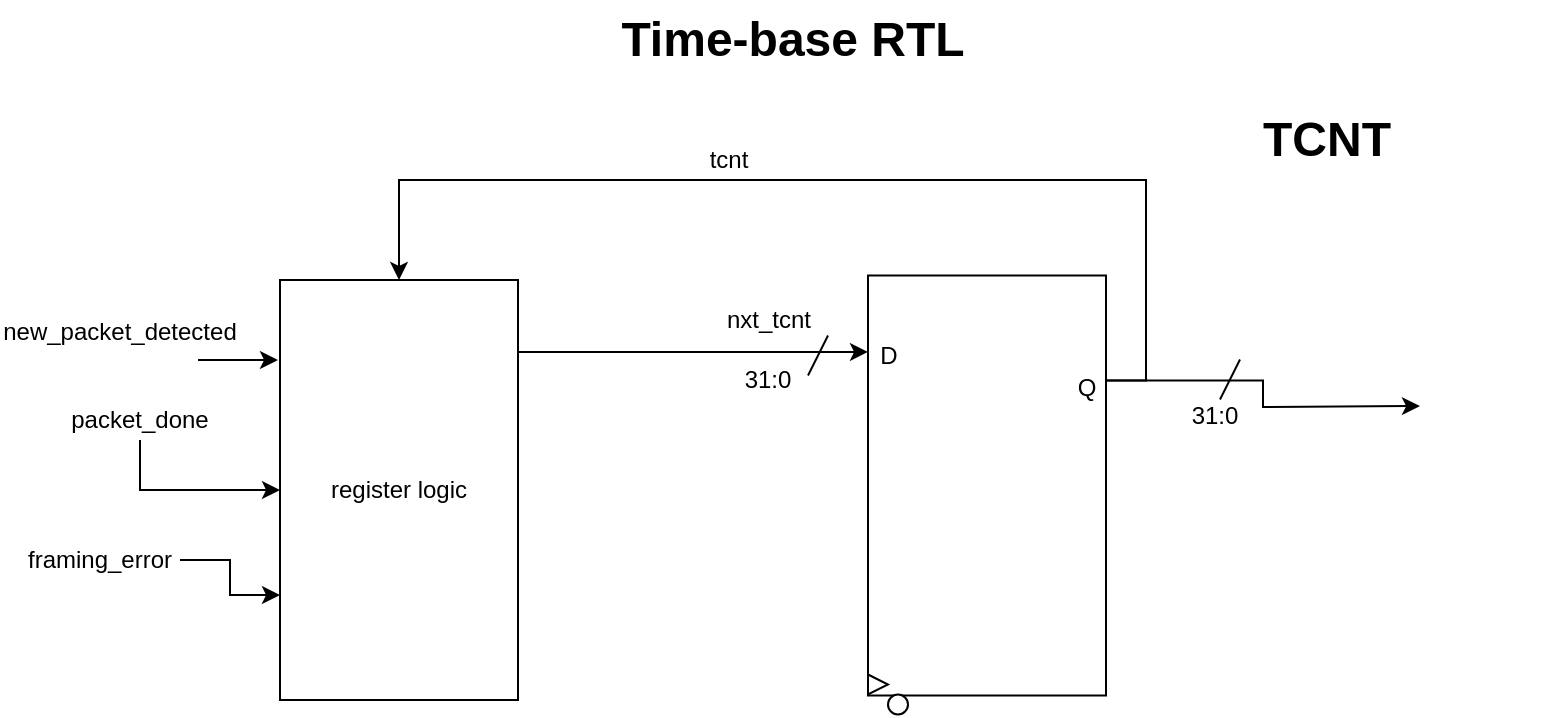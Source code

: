<mxfile version="20.5.3" type="github">
  <diagram id="DoXXhwDdPZzILl0RqrKV" name="Page-1">
    <mxGraphModel dx="1422" dy="819" grid="1" gridSize="10" guides="1" tooltips="1" connect="1" arrows="1" fold="1" page="1" pageScale="1" pageWidth="850" pageHeight="1100" math="0" shadow="0">
      <root>
        <mxCell id="0" />
        <mxCell id="1" parent="0" />
        <mxCell id="z7P5VKA3RB3ijGh97ngR-2" value="Time-base RTL" style="text;strokeColor=none;fillColor=none;html=1;fontSize=24;fontStyle=1;verticalAlign=middle;align=center;" vertex="1" parent="1">
          <mxGeometry x="339" y="20" width="173" height="40" as="geometry" />
        </mxCell>
        <mxCell id="z7P5VKA3RB3ijGh97ngR-3" value="" style="endArrow=classic;html=1;" edge="1" parent="1">
          <mxGeometry width="50" height="50" relative="1" as="geometry">
            <mxPoint x="129" y="200" as="sourcePoint" />
            <mxPoint x="169" y="200" as="targetPoint" />
          </mxGeometry>
        </mxCell>
        <mxCell id="z7P5VKA3RB3ijGh97ngR-4" value="new_packet_detected" style="text;html=1;strokeColor=none;fillColor=none;align=center;verticalAlign=middle;whiteSpace=wrap;rounded=0;" vertex="1" parent="1">
          <mxGeometry x="30" y="176" width="120" height="20" as="geometry" />
        </mxCell>
        <mxCell id="z7P5VKA3RB3ijGh97ngR-5" value="register logic" style="rounded=0;whiteSpace=wrap;html=1;" vertex="1" parent="1">
          <mxGeometry x="170" y="160" width="119" height="210" as="geometry" />
        </mxCell>
        <mxCell id="z7P5VKA3RB3ijGh97ngR-6" value="" style="endArrow=classic;html=1;exitX=0.75;exitY=1;exitDx=0;exitDy=0;entryX=0;entryY=0.182;entryDx=0;entryDy=0;entryPerimeter=0;" edge="1" parent="1" target="z7P5VKA3RB3ijGh97ngR-14">
          <mxGeometry width="50" height="50" relative="1" as="geometry">
            <mxPoint x="289" y="196" as="sourcePoint" />
            <mxPoint x="339" y="196" as="targetPoint" />
          </mxGeometry>
        </mxCell>
        <mxCell id="z7P5VKA3RB3ijGh97ngR-7" value="" style="endArrow=none;html=1;" edge="1" parent="1">
          <mxGeometry width="50" height="50" relative="1" as="geometry">
            <mxPoint x="434" y="207.75" as="sourcePoint" />
            <mxPoint x="444" y="187.75" as="targetPoint" />
          </mxGeometry>
        </mxCell>
        <mxCell id="z7P5VKA3RB3ijGh97ngR-8" value="31:0" style="text;html=1;strokeColor=none;fillColor=none;align=center;verticalAlign=middle;whiteSpace=wrap;rounded=0;" vertex="1" parent="1">
          <mxGeometry x="359" y="200" width="110" height="20" as="geometry" />
        </mxCell>
        <mxCell id="z7P5VKA3RB3ijGh97ngR-10" style="edgeStyle=orthogonalEdgeStyle;rounded=0;orthogonalLoop=1;jettySize=auto;html=1;exitX=1;exitY=0.25;exitDx=0;exitDy=0;entryX=0.5;entryY=0;entryDx=0;entryDy=0;" edge="1" parent="1" source="z7P5VKA3RB3ijGh97ngR-14" target="z7P5VKA3RB3ijGh97ngR-5">
          <mxGeometry relative="1" as="geometry">
            <Array as="points">
              <mxPoint x="603" y="210" />
              <mxPoint x="603" y="110" />
              <mxPoint x="230" y="110" />
            </Array>
          </mxGeometry>
        </mxCell>
        <mxCell id="z7P5VKA3RB3ijGh97ngR-11" style="edgeStyle=orthogonalEdgeStyle;rounded=0;orthogonalLoop=1;jettySize=auto;html=1;exitX=1;exitY=0.25;exitDx=0;exitDy=0;" edge="1" parent="1" source="z7P5VKA3RB3ijGh97ngR-14">
          <mxGeometry relative="1" as="geometry">
            <mxPoint x="740" y="223" as="targetPoint" />
          </mxGeometry>
        </mxCell>
        <mxCell id="z7P5VKA3RB3ijGh97ngR-14" value="" style="rounded=0;whiteSpace=wrap;html=1;" vertex="1" parent="1">
          <mxGeometry x="464" y="157.75" width="119" height="210" as="geometry" />
        </mxCell>
        <mxCell id="z7P5VKA3RB3ijGh97ngR-15" value="" style="triangle;whiteSpace=wrap;html=1;" vertex="1" parent="1">
          <mxGeometry x="464" y="357.25" width="10" height="10" as="geometry" />
        </mxCell>
        <mxCell id="z7P5VKA3RB3ijGh97ngR-16" value="" style="ellipse;whiteSpace=wrap;html=1;aspect=fixed;" vertex="1" parent="1">
          <mxGeometry x="474" y="367.25" width="10" height="10" as="geometry" />
        </mxCell>
        <mxCell id="z7P5VKA3RB3ijGh97ngR-17" value="" style="endArrow=none;html=1;" edge="1" parent="1">
          <mxGeometry width="50" height="50" relative="1" as="geometry">
            <mxPoint x="640" y="219.75" as="sourcePoint" />
            <mxPoint x="650" y="199.75" as="targetPoint" />
          </mxGeometry>
        </mxCell>
        <mxCell id="z7P5VKA3RB3ijGh97ngR-18" value="nxt_tcnt" style="text;html=1;align=center;verticalAlign=middle;resizable=0;points=[];autosize=1;strokeColor=none;fillColor=none;" vertex="1" parent="1">
          <mxGeometry x="384" y="165" width="60" height="30" as="geometry" />
        </mxCell>
        <mxCell id="z7P5VKA3RB3ijGh97ngR-19" value="&lt;div&gt;31:0&lt;/div&gt;" style="text;html=1;strokeColor=none;fillColor=none;align=center;verticalAlign=middle;whiteSpace=wrap;rounded=0;" vertex="1" parent="1">
          <mxGeometry x="620" y="215.75" width="35" height="25" as="geometry" />
        </mxCell>
        <mxCell id="z7P5VKA3RB3ijGh97ngR-21" value="D" style="text;html=1;align=center;verticalAlign=middle;resizable=0;points=[];autosize=1;strokeColor=none;fillColor=none;" vertex="1" parent="1">
          <mxGeometry x="464" y="187.75" width="20" height="20" as="geometry" />
        </mxCell>
        <mxCell id="z7P5VKA3RB3ijGh97ngR-22" value="Q" style="text;html=1;align=center;verticalAlign=middle;resizable=0;points=[];autosize=1;strokeColor=none;fillColor=none;" vertex="1" parent="1">
          <mxGeometry x="563" y="203.75" width="20" height="20" as="geometry" />
        </mxCell>
        <mxCell id="z7P5VKA3RB3ijGh97ngR-23" value="tcnt" style="text;html=1;align=center;verticalAlign=middle;resizable=0;points=[];autosize=1;strokeColor=none;fillColor=none;" vertex="1" parent="1">
          <mxGeometry x="374" y="85" width="40" height="30" as="geometry" />
        </mxCell>
        <mxCell id="z7P5VKA3RB3ijGh97ngR-25" style="edgeStyle=orthogonalEdgeStyle;rounded=0;orthogonalLoop=1;jettySize=auto;html=1;exitX=0.5;exitY=1;exitDx=0;exitDy=0;entryX=0;entryY=0.5;entryDx=0;entryDy=0;fontSize=20;" edge="1" parent="1" source="z7P5VKA3RB3ijGh97ngR-26" target="z7P5VKA3RB3ijGh97ngR-5">
          <mxGeometry relative="1" as="geometry" />
        </mxCell>
        <mxCell id="z7P5VKA3RB3ijGh97ngR-26" value="packet_done" style="text;html=1;strokeColor=none;fillColor=none;align=center;verticalAlign=middle;whiteSpace=wrap;rounded=0;" vertex="1" parent="1">
          <mxGeometry x="60" y="220" width="80" height="20" as="geometry" />
        </mxCell>
        <mxCell id="z7P5VKA3RB3ijGh97ngR-27" style="edgeStyle=orthogonalEdgeStyle;rounded=0;orthogonalLoop=1;jettySize=auto;html=1;exitX=1;exitY=0.5;exitDx=0;exitDy=0;entryX=0;entryY=0.75;entryDx=0;entryDy=0;" edge="1" parent="1" source="z7P5VKA3RB3ijGh97ngR-28" target="z7P5VKA3RB3ijGh97ngR-5">
          <mxGeometry relative="1" as="geometry" />
        </mxCell>
        <mxCell id="z7P5VKA3RB3ijGh97ngR-28" value="framing_error" style="text;html=1;strokeColor=none;fillColor=none;align=center;verticalAlign=middle;whiteSpace=wrap;rounded=0;" vertex="1" parent="1">
          <mxGeometry x="40" y="290" width="80" height="20" as="geometry" />
        </mxCell>
        <mxCell id="z7P5VKA3RB3ijGh97ngR-34" value="TCNT" style="text;strokeColor=none;fillColor=none;html=1;fontSize=24;fontStyle=1;verticalAlign=middle;align=center;" vertex="1" parent="1">
          <mxGeometry x="583" y="70" width="220" height="40" as="geometry" />
        </mxCell>
      </root>
    </mxGraphModel>
  </diagram>
</mxfile>
